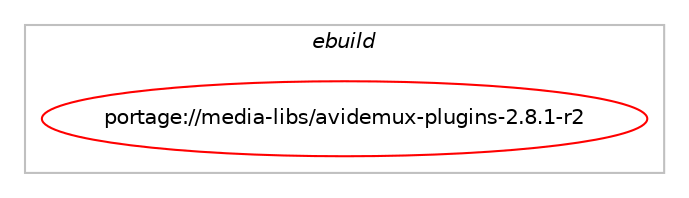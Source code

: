 digraph prolog {

# *************
# Graph options
# *************

newrank=true;
concentrate=true;
compound=true;
graph [rankdir=LR,fontname=Helvetica,fontsize=10,ranksep=1.5];#, ranksep=2.5, nodesep=0.2];
edge  [arrowhead=vee];
node  [fontname=Helvetica,fontsize=10];

# **********
# The ebuild
# **********

subgraph cluster_leftcol {
color=gray;
label=<<i>ebuild</i>>;
id [label="portage://media-libs/avidemux-plugins-2.8.1-r2", color=red, width=4, href="../media-libs/avidemux-plugins-2.8.1-r2.svg"];
}

# ****************
# The dependencies
# ****************

subgraph cluster_midcol {
color=gray;
label=<<i>dependencies</i>>;
subgraph cluster_compile {
fillcolor="#eeeeee";
style=filled;
label=<<i>compile</i>>;
# *** BEGIN UNKNOWN DEPENDENCY TYPE (TODO) ***
# id -> equal(use_conditional_group(positive,aac,portage://media-libs/avidemux-plugins-2.8.1-r2,[package_dependency(portage://media-libs/avidemux-plugins-2.8.1-r2,install,no,media-libs,faac,none,[,,],[],[]),package_dependency(portage://media-libs/avidemux-plugins-2.8.1-r2,install,no,media-libs,faad2,none,[,,],[],[])]))
# *** END UNKNOWN DEPENDENCY TYPE (TODO) ***

# *** BEGIN UNKNOWN DEPENDENCY TYPE (TODO) ***
# id -> equal(use_conditional_group(positive,aften,portage://media-libs/avidemux-plugins-2.8.1-r2,[package_dependency(portage://media-libs/avidemux-plugins-2.8.1-r2,install,no,media-libs,aften,none,[,,],[],[])]))
# *** END UNKNOWN DEPENDENCY TYPE (TODO) ***

# *** BEGIN UNKNOWN DEPENDENCY TYPE (TODO) ***
# id -> equal(use_conditional_group(positive,alsa,portage://media-libs/avidemux-plugins-2.8.1-r2,[package_dependency(portage://media-libs/avidemux-plugins-2.8.1-r2,install,no,media-libs,alsa-lib,none,[,,],[],[])]))
# *** END UNKNOWN DEPENDENCY TYPE (TODO) ***

# *** BEGIN UNKNOWN DEPENDENCY TYPE (TODO) ***
# id -> equal(use_conditional_group(positive,amr,portage://media-libs/avidemux-plugins-2.8.1-r2,[package_dependency(portage://media-libs/avidemux-plugins-2.8.1-r2,install,no,media-libs,opencore-amr,none,[,,],[],[])]))
# *** END UNKNOWN DEPENDENCY TYPE (TODO) ***

# *** BEGIN UNKNOWN DEPENDENCY TYPE (TODO) ***
# id -> equal(use_conditional_group(positive,dcaenc,portage://media-libs/avidemux-plugins-2.8.1-r2,[package_dependency(portage://media-libs/avidemux-plugins-2.8.1-r2,install,no,media-sound,dcaenc,none,[,,],[],[])]))
# *** END UNKNOWN DEPENDENCY TYPE (TODO) ***

# *** BEGIN UNKNOWN DEPENDENCY TYPE (TODO) ***
# id -> equal(use_conditional_group(positive,dts,portage://media-libs/avidemux-plugins-2.8.1-r2,[package_dependency(portage://media-libs/avidemux-plugins-2.8.1-r2,install,no,media-libs,libdca,none,[,,],[],[])]))
# *** END UNKNOWN DEPENDENCY TYPE (TODO) ***

# *** BEGIN UNKNOWN DEPENDENCY TYPE (TODO) ***
# id -> equal(use_conditional_group(positive,fdk,portage://media-libs/avidemux-plugins-2.8.1-r2,[package_dependency(portage://media-libs/avidemux-plugins-2.8.1-r2,install,no,media-libs,fdk-aac,none,[,,],[slot(0),equal],[])]))
# *** END UNKNOWN DEPENDENCY TYPE (TODO) ***

# *** BEGIN UNKNOWN DEPENDENCY TYPE (TODO) ***
# id -> equal(use_conditional_group(positive,fontconfig,portage://media-libs/avidemux-plugins-2.8.1-r2,[package_dependency(portage://media-libs/avidemux-plugins-2.8.1-r2,install,no,media-libs,fontconfig,none,[,,],[slot(1.0)],[])]))
# *** END UNKNOWN DEPENDENCY TYPE (TODO) ***

# *** BEGIN UNKNOWN DEPENDENCY TYPE (TODO) ***
# id -> equal(use_conditional_group(positive,fribidi,portage://media-libs/avidemux-plugins-2.8.1-r2,[package_dependency(portage://media-libs/avidemux-plugins-2.8.1-r2,install,no,dev-libs,fribidi,none,[,,],[],[])]))
# *** END UNKNOWN DEPENDENCY TYPE (TODO) ***

# *** BEGIN UNKNOWN DEPENDENCY TYPE (TODO) ***
# id -> equal(use_conditional_group(positive,gui,portage://media-libs/avidemux-plugins-2.8.1-r2,[package_dependency(portage://media-libs/avidemux-plugins-2.8.1-r2,install,no,dev-qt,qtcore,none,[,,],[slot(5)],[]),package_dependency(portage://media-libs/avidemux-plugins-2.8.1-r2,install,no,dev-qt,qtgui,none,[,,],[slot(5)],[]),package_dependency(portage://media-libs/avidemux-plugins-2.8.1-r2,install,no,dev-qt,qtwidgets,none,[,,],[slot(5)],[])]))
# *** END UNKNOWN DEPENDENCY TYPE (TODO) ***

# *** BEGIN UNKNOWN DEPENDENCY TYPE (TODO) ***
# id -> equal(use_conditional_group(positive,jack,portage://media-libs/avidemux-plugins-2.8.1-r2,[package_dependency(portage://media-libs/avidemux-plugins-2.8.1-r2,install,no,virtual,jack,none,[,,],[],[]),use_conditional_group(positive,libsamplerate,portage://media-libs/avidemux-plugins-2.8.1-r2,[package_dependency(portage://media-libs/avidemux-plugins-2.8.1-r2,install,no,media-libs,libsamplerate,none,[,,],[],[])])]))
# *** END UNKNOWN DEPENDENCY TYPE (TODO) ***

# *** BEGIN UNKNOWN DEPENDENCY TYPE (TODO) ***
# id -> equal(use_conditional_group(positive,lame,portage://media-libs/avidemux-plugins-2.8.1-r2,[package_dependency(portage://media-libs/avidemux-plugins-2.8.1-r2,install,no,media-sound,lame,none,[,,],[],[])]))
# *** END UNKNOWN DEPENDENCY TYPE (TODO) ***

# *** BEGIN UNKNOWN DEPENDENCY TYPE (TODO) ***
# id -> equal(use_conditional_group(positive,nvenc,portage://media-libs/avidemux-plugins-2.8.1-r2,[use_conditional_group(positive,amd64,portage://media-libs/avidemux-plugins-2.8.1-r2,[package_dependency(portage://media-libs/avidemux-plugins-2.8.1-r2,install,no,media-libs,nv-codec-headers,none,[,,],[],[])])]))
# *** END UNKNOWN DEPENDENCY TYPE (TODO) ***

# *** BEGIN UNKNOWN DEPENDENCY TYPE (TODO) ***
# id -> equal(use_conditional_group(positive,opus,portage://media-libs/avidemux-plugins-2.8.1-r2,[package_dependency(portage://media-libs/avidemux-plugins-2.8.1-r2,install,no,media-libs,opus,none,[,,],[],[])]))
# *** END UNKNOWN DEPENDENCY TYPE (TODO) ***

# *** BEGIN UNKNOWN DEPENDENCY TYPE (TODO) ***
# id -> equal(use_conditional_group(positive,oss,portage://media-libs/avidemux-plugins-2.8.1-r2,[package_dependency(portage://media-libs/avidemux-plugins-2.8.1-r2,install,no,virtual,os-headers,none,[,,],[],[])]))
# *** END UNKNOWN DEPENDENCY TYPE (TODO) ***

# *** BEGIN UNKNOWN DEPENDENCY TYPE (TODO) ***
# id -> equal(use_conditional_group(positive,pulseaudio,portage://media-libs/avidemux-plugins-2.8.1-r2,[package_dependency(portage://media-libs/avidemux-plugins-2.8.1-r2,install,no,media-libs,libpulse,none,[,,],[],[])]))
# *** END UNKNOWN DEPENDENCY TYPE (TODO) ***

# *** BEGIN UNKNOWN DEPENDENCY TYPE (TODO) ***
# id -> equal(use_conditional_group(positive,python_single_target_python3_10,portage://media-libs/avidemux-plugins-2.8.1-r2,[package_dependency(portage://media-libs/avidemux-plugins-2.8.1-r2,install,no,dev-lang,python,none,[,,],[slot(3.10)],[])]))
# *** END UNKNOWN DEPENDENCY TYPE (TODO) ***

# *** BEGIN UNKNOWN DEPENDENCY TYPE (TODO) ***
# id -> equal(use_conditional_group(positive,python_single_target_python3_11,portage://media-libs/avidemux-plugins-2.8.1-r2,[package_dependency(portage://media-libs/avidemux-plugins-2.8.1-r2,install,no,dev-lang,python,none,[,,],[slot(3.11)],[])]))
# *** END UNKNOWN DEPENDENCY TYPE (TODO) ***

# *** BEGIN UNKNOWN DEPENDENCY TYPE (TODO) ***
# id -> equal(use_conditional_group(positive,python_single_target_python3_12,portage://media-libs/avidemux-plugins-2.8.1-r2,[package_dependency(portage://media-libs/avidemux-plugins-2.8.1-r2,install,no,dev-lang,python,none,[,,],[slot(3.12)],[])]))
# *** END UNKNOWN DEPENDENCY TYPE (TODO) ***

# *** BEGIN UNKNOWN DEPENDENCY TYPE (TODO) ***
# id -> equal(use_conditional_group(positive,truetype,portage://media-libs/avidemux-plugins-2.8.1-r2,[package_dependency(portage://media-libs/avidemux-plugins-2.8.1-r2,install,no,media-libs,freetype,none,[,,],[slot(2)],[])]))
# *** END UNKNOWN DEPENDENCY TYPE (TODO) ***

# *** BEGIN UNKNOWN DEPENDENCY TYPE (TODO) ***
# id -> equal(use_conditional_group(positive,twolame,portage://media-libs/avidemux-plugins-2.8.1-r2,[package_dependency(portage://media-libs/avidemux-plugins-2.8.1-r2,install,no,media-sound,twolame,none,[,,],[],[])]))
# *** END UNKNOWN DEPENDENCY TYPE (TODO) ***

# *** BEGIN UNKNOWN DEPENDENCY TYPE (TODO) ***
# id -> equal(use_conditional_group(positive,vorbis,portage://media-libs/avidemux-plugins-2.8.1-r2,[package_dependency(portage://media-libs/avidemux-plugins-2.8.1-r2,install,no,media-libs,libvorbis,none,[,,],[],[])]))
# *** END UNKNOWN DEPENDENCY TYPE (TODO) ***

# *** BEGIN UNKNOWN DEPENDENCY TYPE (TODO) ***
# id -> equal(use_conditional_group(positive,vpx,portage://media-libs/avidemux-plugins-2.8.1-r2,[package_dependency(portage://media-libs/avidemux-plugins-2.8.1-r2,install,no,media-libs,libvpx,none,[,,],[slot(0),equal],[])]))
# *** END UNKNOWN DEPENDENCY TYPE (TODO) ***

# *** BEGIN UNKNOWN DEPENDENCY TYPE (TODO) ***
# id -> equal(use_conditional_group(positive,x264,portage://media-libs/avidemux-plugins-2.8.1-r2,[package_dependency(portage://media-libs/avidemux-plugins-2.8.1-r2,install,no,media-libs,x264,none,[,,],[slot(0),equal],[])]))
# *** END UNKNOWN DEPENDENCY TYPE (TODO) ***

# *** BEGIN UNKNOWN DEPENDENCY TYPE (TODO) ***
# id -> equal(use_conditional_group(positive,x265,portage://media-libs/avidemux-plugins-2.8.1-r2,[package_dependency(portage://media-libs/avidemux-plugins-2.8.1-r2,install,no,media-libs,x265,none,[,,],[slot(0),equal],[])]))
# *** END UNKNOWN DEPENDENCY TYPE (TODO) ***

# *** BEGIN UNKNOWN DEPENDENCY TYPE (TODO) ***
# id -> equal(use_conditional_group(positive,xv,portage://media-libs/avidemux-plugins-2.8.1-r2,[package_dependency(portage://media-libs/avidemux-plugins-2.8.1-r2,install,no,x11-libs,libX11,none,[,,],[],[]),package_dependency(portage://media-libs/avidemux-plugins-2.8.1-r2,install,no,x11-libs,libXext,none,[,,],[],[]),package_dependency(portage://media-libs/avidemux-plugins-2.8.1-r2,install,no,x11-libs,libXv,none,[,,],[],[])]))
# *** END UNKNOWN DEPENDENCY TYPE (TODO) ***

# *** BEGIN UNKNOWN DEPENDENCY TYPE (TODO) ***
# id -> equal(use_conditional_group(positive,xvid,portage://media-libs/avidemux-plugins-2.8.1-r2,[package_dependency(portage://media-libs/avidemux-plugins-2.8.1-r2,install,no,media-libs,xvid,none,[,,],[],[])]))
# *** END UNKNOWN DEPENDENCY TYPE (TODO) ***

# *** BEGIN UNKNOWN DEPENDENCY TYPE (TODO) ***
# id -> equal(package_dependency(portage://media-libs/avidemux-plugins-2.8.1-r2,install,no,dev-libs,libxml2,none,[,,],[slot(2)],[]))
# *** END UNKNOWN DEPENDENCY TYPE (TODO) ***

# *** BEGIN UNKNOWN DEPENDENCY TYPE (TODO) ***
# id -> equal(package_dependency(portage://media-libs/avidemux-plugins-2.8.1-r2,install,no,media-libs,a52dec,none,[,,],[],[]))
# *** END UNKNOWN DEPENDENCY TYPE (TODO) ***

# *** BEGIN UNKNOWN DEPENDENCY TYPE (TODO) ***
# id -> equal(package_dependency(portage://media-libs/avidemux-plugins-2.8.1-r2,install,no,media-libs,avidemux-core,tilde,[2.8.1,,,2.8.1],[slot(2.7)],[use(optenable(nvenc),none),use(optenable(vdpau),none)]))
# *** END UNKNOWN DEPENDENCY TYPE (TODO) ***

# *** BEGIN UNKNOWN DEPENDENCY TYPE (TODO) ***
# id -> equal(package_dependency(portage://media-libs/avidemux-plugins-2.8.1-r2,install,no,media-libs,libass,none,[,,],[slot(0),equal],[]))
# *** END UNKNOWN DEPENDENCY TYPE (TODO) ***

# *** BEGIN UNKNOWN DEPENDENCY TYPE (TODO) ***
# id -> equal(package_dependency(portage://media-libs/avidemux-plugins-2.8.1-r2,install,no,media-libs,libmad,none,[,,],[],[]))
# *** END UNKNOWN DEPENDENCY TYPE (TODO) ***

# *** BEGIN UNKNOWN DEPENDENCY TYPE (TODO) ***
# id -> equal(package_dependency(portage://media-libs/avidemux-plugins-2.8.1-r2,install,no,media-libs,libmp4v2,none,[,,],[],[]))
# *** END UNKNOWN DEPENDENCY TYPE (TODO) ***

# *** BEGIN UNKNOWN DEPENDENCY TYPE (TODO) ***
# id -> equal(package_dependency(portage://media-libs/avidemux-plugins-2.8.1-r2,install,no,media-libs,libpng,none,[,,],[slot(0),equal],[]))
# *** END UNKNOWN DEPENDENCY TYPE (TODO) ***

# *** BEGIN UNKNOWN DEPENDENCY TYPE (TODO) ***
# id -> equal(package_dependency(portage://media-libs/avidemux-plugins-2.8.1-r2,install,no,media-video,avidemux,tilde,[2.8.1,,,2.8.1],[slot(2.7)],[use(optenable(opengl),none),use(optenable(gui),none)]))
# *** END UNKNOWN DEPENDENCY TYPE (TODO) ***

# *** BEGIN UNKNOWN DEPENDENCY TYPE (TODO) ***
# id -> equal(package_dependency(portage://media-libs/avidemux-plugins-2.8.1-r2,install,no,virtual,libiconv,none,[,,],[],[]))
# *** END UNKNOWN DEPENDENCY TYPE (TODO) ***

}
subgraph cluster_compileandrun {
fillcolor="#eeeeee";
style=filled;
label=<<i>compile and run</i>>;
}
subgraph cluster_run {
fillcolor="#eeeeee";
style=filled;
label=<<i>run</i>>;
# *** BEGIN UNKNOWN DEPENDENCY TYPE (TODO) ***
# id -> equal(use_conditional_group(positive,aac,portage://media-libs/avidemux-plugins-2.8.1-r2,[package_dependency(portage://media-libs/avidemux-plugins-2.8.1-r2,run,no,media-libs,faac,none,[,,],[],[]),package_dependency(portage://media-libs/avidemux-plugins-2.8.1-r2,run,no,media-libs,faad2,none,[,,],[],[])]))
# *** END UNKNOWN DEPENDENCY TYPE (TODO) ***

# *** BEGIN UNKNOWN DEPENDENCY TYPE (TODO) ***
# id -> equal(use_conditional_group(positive,aften,portage://media-libs/avidemux-plugins-2.8.1-r2,[package_dependency(portage://media-libs/avidemux-plugins-2.8.1-r2,run,no,media-libs,aften,none,[,,],[],[])]))
# *** END UNKNOWN DEPENDENCY TYPE (TODO) ***

# *** BEGIN UNKNOWN DEPENDENCY TYPE (TODO) ***
# id -> equal(use_conditional_group(positive,alsa,portage://media-libs/avidemux-plugins-2.8.1-r2,[package_dependency(portage://media-libs/avidemux-plugins-2.8.1-r2,run,no,media-libs,alsa-lib,none,[,,],[],[])]))
# *** END UNKNOWN DEPENDENCY TYPE (TODO) ***

# *** BEGIN UNKNOWN DEPENDENCY TYPE (TODO) ***
# id -> equal(use_conditional_group(positive,amr,portage://media-libs/avidemux-plugins-2.8.1-r2,[package_dependency(portage://media-libs/avidemux-plugins-2.8.1-r2,run,no,media-libs,opencore-amr,none,[,,],[],[])]))
# *** END UNKNOWN DEPENDENCY TYPE (TODO) ***

# *** BEGIN UNKNOWN DEPENDENCY TYPE (TODO) ***
# id -> equal(use_conditional_group(positive,dcaenc,portage://media-libs/avidemux-plugins-2.8.1-r2,[package_dependency(portage://media-libs/avidemux-plugins-2.8.1-r2,run,no,media-sound,dcaenc,none,[,,],[],[])]))
# *** END UNKNOWN DEPENDENCY TYPE (TODO) ***

# *** BEGIN UNKNOWN DEPENDENCY TYPE (TODO) ***
# id -> equal(use_conditional_group(positive,dts,portage://media-libs/avidemux-plugins-2.8.1-r2,[package_dependency(portage://media-libs/avidemux-plugins-2.8.1-r2,run,no,media-libs,libdca,none,[,,],[],[])]))
# *** END UNKNOWN DEPENDENCY TYPE (TODO) ***

# *** BEGIN UNKNOWN DEPENDENCY TYPE (TODO) ***
# id -> equal(use_conditional_group(positive,fdk,portage://media-libs/avidemux-plugins-2.8.1-r2,[package_dependency(portage://media-libs/avidemux-plugins-2.8.1-r2,run,no,media-libs,fdk-aac,none,[,,],[slot(0),equal],[])]))
# *** END UNKNOWN DEPENDENCY TYPE (TODO) ***

# *** BEGIN UNKNOWN DEPENDENCY TYPE (TODO) ***
# id -> equal(use_conditional_group(positive,fontconfig,portage://media-libs/avidemux-plugins-2.8.1-r2,[package_dependency(portage://media-libs/avidemux-plugins-2.8.1-r2,run,no,media-libs,fontconfig,none,[,,],[slot(1.0)],[])]))
# *** END UNKNOWN DEPENDENCY TYPE (TODO) ***

# *** BEGIN UNKNOWN DEPENDENCY TYPE (TODO) ***
# id -> equal(use_conditional_group(positive,fribidi,portage://media-libs/avidemux-plugins-2.8.1-r2,[package_dependency(portage://media-libs/avidemux-plugins-2.8.1-r2,run,no,dev-libs,fribidi,none,[,,],[],[])]))
# *** END UNKNOWN DEPENDENCY TYPE (TODO) ***

# *** BEGIN UNKNOWN DEPENDENCY TYPE (TODO) ***
# id -> equal(use_conditional_group(positive,gui,portage://media-libs/avidemux-plugins-2.8.1-r2,[package_dependency(portage://media-libs/avidemux-plugins-2.8.1-r2,run,no,dev-qt,qtcore,none,[,,],[slot(5)],[]),package_dependency(portage://media-libs/avidemux-plugins-2.8.1-r2,run,no,dev-qt,qtgui,none,[,,],[slot(5)],[]),package_dependency(portage://media-libs/avidemux-plugins-2.8.1-r2,run,no,dev-qt,qtwidgets,none,[,,],[slot(5)],[])]))
# *** END UNKNOWN DEPENDENCY TYPE (TODO) ***

# *** BEGIN UNKNOWN DEPENDENCY TYPE (TODO) ***
# id -> equal(use_conditional_group(positive,jack,portage://media-libs/avidemux-plugins-2.8.1-r2,[package_dependency(portage://media-libs/avidemux-plugins-2.8.1-r2,run,no,virtual,jack,none,[,,],[],[]),use_conditional_group(positive,libsamplerate,portage://media-libs/avidemux-plugins-2.8.1-r2,[package_dependency(portage://media-libs/avidemux-plugins-2.8.1-r2,run,no,media-libs,libsamplerate,none,[,,],[],[])])]))
# *** END UNKNOWN DEPENDENCY TYPE (TODO) ***

# *** BEGIN UNKNOWN DEPENDENCY TYPE (TODO) ***
# id -> equal(use_conditional_group(positive,lame,portage://media-libs/avidemux-plugins-2.8.1-r2,[package_dependency(portage://media-libs/avidemux-plugins-2.8.1-r2,run,no,media-sound,lame,none,[,,],[],[])]))
# *** END UNKNOWN DEPENDENCY TYPE (TODO) ***

# *** BEGIN UNKNOWN DEPENDENCY TYPE (TODO) ***
# id -> equal(use_conditional_group(positive,nvenc,portage://media-libs/avidemux-plugins-2.8.1-r2,[use_conditional_group(positive,amd64,portage://media-libs/avidemux-plugins-2.8.1-r2,[package_dependency(portage://media-libs/avidemux-plugins-2.8.1-r2,run,no,media-libs,nv-codec-headers,none,[,,],[],[])])]))
# *** END UNKNOWN DEPENDENCY TYPE (TODO) ***

# *** BEGIN UNKNOWN DEPENDENCY TYPE (TODO) ***
# id -> equal(use_conditional_group(positive,opus,portage://media-libs/avidemux-plugins-2.8.1-r2,[package_dependency(portage://media-libs/avidemux-plugins-2.8.1-r2,run,no,media-libs,opus,none,[,,],[],[])]))
# *** END UNKNOWN DEPENDENCY TYPE (TODO) ***

# *** BEGIN UNKNOWN DEPENDENCY TYPE (TODO) ***
# id -> equal(use_conditional_group(positive,pulseaudio,portage://media-libs/avidemux-plugins-2.8.1-r2,[package_dependency(portage://media-libs/avidemux-plugins-2.8.1-r2,run,no,media-libs,libpulse,none,[,,],[],[])]))
# *** END UNKNOWN DEPENDENCY TYPE (TODO) ***

# *** BEGIN UNKNOWN DEPENDENCY TYPE (TODO) ***
# id -> equal(use_conditional_group(positive,python_single_target_python3_10,portage://media-libs/avidemux-plugins-2.8.1-r2,[package_dependency(portage://media-libs/avidemux-plugins-2.8.1-r2,run,no,dev-lang,python,none,[,,],[slot(3.10)],[])]))
# *** END UNKNOWN DEPENDENCY TYPE (TODO) ***

# *** BEGIN UNKNOWN DEPENDENCY TYPE (TODO) ***
# id -> equal(use_conditional_group(positive,python_single_target_python3_11,portage://media-libs/avidemux-plugins-2.8.1-r2,[package_dependency(portage://media-libs/avidemux-plugins-2.8.1-r2,run,no,dev-lang,python,none,[,,],[slot(3.11)],[])]))
# *** END UNKNOWN DEPENDENCY TYPE (TODO) ***

# *** BEGIN UNKNOWN DEPENDENCY TYPE (TODO) ***
# id -> equal(use_conditional_group(positive,python_single_target_python3_12,portage://media-libs/avidemux-plugins-2.8.1-r2,[package_dependency(portage://media-libs/avidemux-plugins-2.8.1-r2,run,no,dev-lang,python,none,[,,],[slot(3.12)],[])]))
# *** END UNKNOWN DEPENDENCY TYPE (TODO) ***

# *** BEGIN UNKNOWN DEPENDENCY TYPE (TODO) ***
# id -> equal(use_conditional_group(positive,truetype,portage://media-libs/avidemux-plugins-2.8.1-r2,[package_dependency(portage://media-libs/avidemux-plugins-2.8.1-r2,run,no,media-libs,freetype,none,[,,],[slot(2)],[])]))
# *** END UNKNOWN DEPENDENCY TYPE (TODO) ***

# *** BEGIN UNKNOWN DEPENDENCY TYPE (TODO) ***
# id -> equal(use_conditional_group(positive,twolame,portage://media-libs/avidemux-plugins-2.8.1-r2,[package_dependency(portage://media-libs/avidemux-plugins-2.8.1-r2,run,no,media-sound,twolame,none,[,,],[],[])]))
# *** END UNKNOWN DEPENDENCY TYPE (TODO) ***

# *** BEGIN UNKNOWN DEPENDENCY TYPE (TODO) ***
# id -> equal(use_conditional_group(positive,vorbis,portage://media-libs/avidemux-plugins-2.8.1-r2,[package_dependency(portage://media-libs/avidemux-plugins-2.8.1-r2,run,no,media-libs,libvorbis,none,[,,],[],[])]))
# *** END UNKNOWN DEPENDENCY TYPE (TODO) ***

# *** BEGIN UNKNOWN DEPENDENCY TYPE (TODO) ***
# id -> equal(use_conditional_group(positive,vpx,portage://media-libs/avidemux-plugins-2.8.1-r2,[package_dependency(portage://media-libs/avidemux-plugins-2.8.1-r2,run,no,media-libs,libvpx,none,[,,],[slot(0),equal],[])]))
# *** END UNKNOWN DEPENDENCY TYPE (TODO) ***

# *** BEGIN UNKNOWN DEPENDENCY TYPE (TODO) ***
# id -> equal(use_conditional_group(positive,x264,portage://media-libs/avidemux-plugins-2.8.1-r2,[package_dependency(portage://media-libs/avidemux-plugins-2.8.1-r2,run,no,media-libs,x264,none,[,,],[slot(0),equal],[])]))
# *** END UNKNOWN DEPENDENCY TYPE (TODO) ***

# *** BEGIN UNKNOWN DEPENDENCY TYPE (TODO) ***
# id -> equal(use_conditional_group(positive,x265,portage://media-libs/avidemux-plugins-2.8.1-r2,[package_dependency(portage://media-libs/avidemux-plugins-2.8.1-r2,run,no,media-libs,x265,none,[,,],[slot(0),equal],[])]))
# *** END UNKNOWN DEPENDENCY TYPE (TODO) ***

# *** BEGIN UNKNOWN DEPENDENCY TYPE (TODO) ***
# id -> equal(use_conditional_group(positive,xv,portage://media-libs/avidemux-plugins-2.8.1-r2,[package_dependency(portage://media-libs/avidemux-plugins-2.8.1-r2,run,no,x11-libs,libX11,none,[,,],[],[]),package_dependency(portage://media-libs/avidemux-plugins-2.8.1-r2,run,no,x11-libs,libXext,none,[,,],[],[]),package_dependency(portage://media-libs/avidemux-plugins-2.8.1-r2,run,no,x11-libs,libXv,none,[,,],[],[])]))
# *** END UNKNOWN DEPENDENCY TYPE (TODO) ***

# *** BEGIN UNKNOWN DEPENDENCY TYPE (TODO) ***
# id -> equal(use_conditional_group(positive,xvid,portage://media-libs/avidemux-plugins-2.8.1-r2,[package_dependency(portage://media-libs/avidemux-plugins-2.8.1-r2,run,no,media-libs,xvid,none,[,,],[],[])]))
# *** END UNKNOWN DEPENDENCY TYPE (TODO) ***

# *** BEGIN UNKNOWN DEPENDENCY TYPE (TODO) ***
# id -> equal(package_dependency(portage://media-libs/avidemux-plugins-2.8.1-r2,run,no,dev-libs,libxml2,none,[,,],[slot(2)],[]))
# *** END UNKNOWN DEPENDENCY TYPE (TODO) ***

# *** BEGIN UNKNOWN DEPENDENCY TYPE (TODO) ***
# id -> equal(package_dependency(portage://media-libs/avidemux-plugins-2.8.1-r2,run,no,media-libs,a52dec,none,[,,],[],[]))
# *** END UNKNOWN DEPENDENCY TYPE (TODO) ***

# *** BEGIN UNKNOWN DEPENDENCY TYPE (TODO) ***
# id -> equal(package_dependency(portage://media-libs/avidemux-plugins-2.8.1-r2,run,no,media-libs,avidemux-core,tilde,[2.8.1,,,2.8.1],[slot(2.7)],[use(optenable(nvenc),none),use(optenable(vdpau),none)]))
# *** END UNKNOWN DEPENDENCY TYPE (TODO) ***

# *** BEGIN UNKNOWN DEPENDENCY TYPE (TODO) ***
# id -> equal(package_dependency(portage://media-libs/avidemux-plugins-2.8.1-r2,run,no,media-libs,libass,none,[,,],[slot(0),equal],[]))
# *** END UNKNOWN DEPENDENCY TYPE (TODO) ***

# *** BEGIN UNKNOWN DEPENDENCY TYPE (TODO) ***
# id -> equal(package_dependency(portage://media-libs/avidemux-plugins-2.8.1-r2,run,no,media-libs,libmad,none,[,,],[],[]))
# *** END UNKNOWN DEPENDENCY TYPE (TODO) ***

# *** BEGIN UNKNOWN DEPENDENCY TYPE (TODO) ***
# id -> equal(package_dependency(portage://media-libs/avidemux-plugins-2.8.1-r2,run,no,media-libs,libmp4v2,none,[,,],[],[]))
# *** END UNKNOWN DEPENDENCY TYPE (TODO) ***

# *** BEGIN UNKNOWN DEPENDENCY TYPE (TODO) ***
# id -> equal(package_dependency(portage://media-libs/avidemux-plugins-2.8.1-r2,run,no,media-libs,libpng,none,[,,],[slot(0),equal],[]))
# *** END UNKNOWN DEPENDENCY TYPE (TODO) ***

# *** BEGIN UNKNOWN DEPENDENCY TYPE (TODO) ***
# id -> equal(package_dependency(portage://media-libs/avidemux-plugins-2.8.1-r2,run,no,media-video,avidemux,tilde,[2.8.1,,,2.8.1],[slot(2.7)],[use(optenable(opengl),none),use(optenable(gui),none)]))
# *** END UNKNOWN DEPENDENCY TYPE (TODO) ***

# *** BEGIN UNKNOWN DEPENDENCY TYPE (TODO) ***
# id -> equal(package_dependency(portage://media-libs/avidemux-plugins-2.8.1-r2,run,no,virtual,libiconv,none,[,,],[],[]))
# *** END UNKNOWN DEPENDENCY TYPE (TODO) ***

# *** BEGIN UNKNOWN DEPENDENCY TYPE (TODO) ***
# id -> equal(package_dependency(portage://media-libs/avidemux-plugins-2.8.1-r2,run,weak,media-libs,avidemux-plugins,smaller,[2.8.1,,,2.8.1],[],[]))
# *** END UNKNOWN DEPENDENCY TYPE (TODO) ***

}
}

# **************
# The candidates
# **************

subgraph cluster_choices {
rank=same;
color=gray;
label=<<i>candidates</i>>;

}

}
